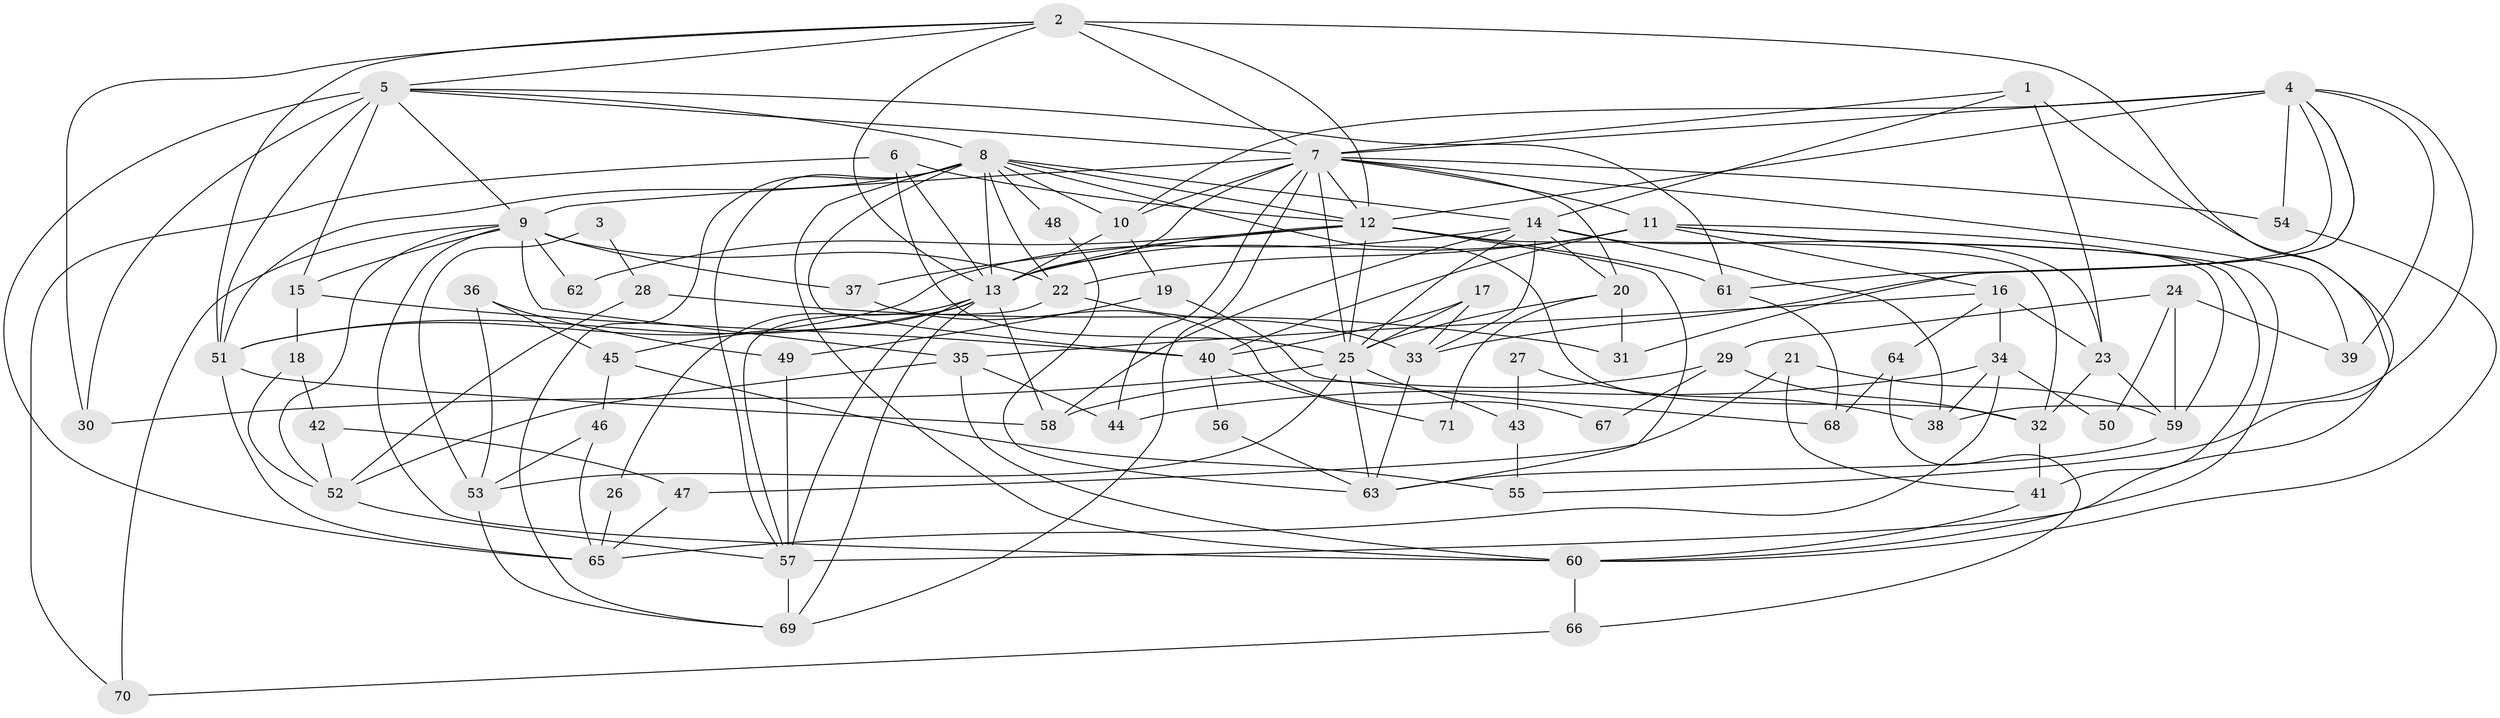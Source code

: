 // original degree distribution, {5: 0.21739130434782608, 3: 0.3217391304347826, 2: 0.09565217391304348, 4: 0.22608695652173913, 6: 0.12173913043478261, 7: 0.017391304347826087}
// Generated by graph-tools (version 1.1) at 2025/50/03/04/25 22:50:52]
// undirected, 71 vertices, 172 edges
graph export_dot {
  node [color=gray90,style=filled];
  1;
  2;
  3;
  4;
  5;
  6;
  7;
  8;
  9;
  10;
  11;
  12;
  13;
  14;
  15;
  16;
  17;
  18;
  19;
  20;
  21;
  22;
  23;
  24;
  25;
  26;
  27;
  28;
  29;
  30;
  31;
  32;
  33;
  34;
  35;
  36;
  37;
  38;
  39;
  40;
  41;
  42;
  43;
  44;
  45;
  46;
  47;
  48;
  49;
  50;
  51;
  52;
  53;
  54;
  55;
  56;
  57;
  58;
  59;
  60;
  61;
  62;
  63;
  64;
  65;
  66;
  67;
  68;
  69;
  70;
  71;
  1 -- 7 [weight=1.0];
  1 -- 14 [weight=1.0];
  1 -- 23 [weight=1.0];
  1 -- 57 [weight=1.0];
  2 -- 5 [weight=1.0];
  2 -- 7 [weight=1.0];
  2 -- 12 [weight=2.0];
  2 -- 13 [weight=1.0];
  2 -- 30 [weight=1.0];
  2 -- 51 [weight=1.0];
  2 -- 55 [weight=1.0];
  3 -- 28 [weight=1.0];
  3 -- 53 [weight=1.0];
  4 -- 7 [weight=1.0];
  4 -- 10 [weight=1.0];
  4 -- 12 [weight=2.0];
  4 -- 31 [weight=1.0];
  4 -- 33 [weight=1.0];
  4 -- 38 [weight=1.0];
  4 -- 39 [weight=1.0];
  4 -- 54 [weight=1.0];
  4 -- 61 [weight=1.0];
  5 -- 7 [weight=1.0];
  5 -- 8 [weight=1.0];
  5 -- 9 [weight=1.0];
  5 -- 15 [weight=1.0];
  5 -- 30 [weight=1.0];
  5 -- 51 [weight=2.0];
  5 -- 61 [weight=1.0];
  5 -- 65 [weight=1.0];
  6 -- 12 [weight=1.0];
  6 -- 13 [weight=1.0];
  6 -- 25 [weight=1.0];
  6 -- 70 [weight=1.0];
  7 -- 9 [weight=1.0];
  7 -- 10 [weight=1.0];
  7 -- 11 [weight=1.0];
  7 -- 12 [weight=1.0];
  7 -- 13 [weight=1.0];
  7 -- 20 [weight=1.0];
  7 -- 25 [weight=1.0];
  7 -- 39 [weight=1.0];
  7 -- 44 [weight=1.0];
  7 -- 54 [weight=1.0];
  7 -- 69 [weight=1.0];
  8 -- 10 [weight=1.0];
  8 -- 12 [weight=2.0];
  8 -- 13 [weight=1.0];
  8 -- 14 [weight=1.0];
  8 -- 22 [weight=1.0];
  8 -- 32 [weight=1.0];
  8 -- 40 [weight=1.0];
  8 -- 48 [weight=1.0];
  8 -- 51 [weight=1.0];
  8 -- 57 [weight=1.0];
  8 -- 60 [weight=1.0];
  8 -- 69 [weight=1.0];
  9 -- 15 [weight=1.0];
  9 -- 22 [weight=1.0];
  9 -- 35 [weight=1.0];
  9 -- 37 [weight=1.0];
  9 -- 52 [weight=1.0];
  9 -- 60 [weight=1.0];
  9 -- 62 [weight=2.0];
  9 -- 70 [weight=1.0];
  10 -- 13 [weight=1.0];
  10 -- 19 [weight=1.0];
  11 -- 13 [weight=1.0];
  11 -- 16 [weight=1.0];
  11 -- 22 [weight=1.0];
  11 -- 40 [weight=1.0];
  11 -- 41 [weight=1.0];
  11 -- 59 [weight=1.0];
  11 -- 60 [weight=1.0];
  12 -- 13 [weight=1.0];
  12 -- 25 [weight=1.0];
  12 -- 32 [weight=1.0];
  12 -- 37 [weight=1.0];
  12 -- 61 [weight=2.0];
  12 -- 62 [weight=1.0];
  12 -- 63 [weight=1.0];
  13 -- 26 [weight=1.0];
  13 -- 45 [weight=2.0];
  13 -- 51 [weight=1.0];
  13 -- 57 [weight=1.0];
  13 -- 58 [weight=1.0];
  13 -- 69 [weight=1.0];
  14 -- 20 [weight=1.0];
  14 -- 23 [weight=1.0];
  14 -- 25 [weight=1.0];
  14 -- 33 [weight=1.0];
  14 -- 38 [weight=1.0];
  14 -- 51 [weight=1.0];
  14 -- 58 [weight=1.0];
  15 -- 18 [weight=1.0];
  15 -- 40 [weight=1.0];
  16 -- 23 [weight=1.0];
  16 -- 34 [weight=1.0];
  16 -- 35 [weight=1.0];
  16 -- 64 [weight=1.0];
  17 -- 25 [weight=1.0];
  17 -- 33 [weight=1.0];
  17 -- 40 [weight=1.0];
  18 -- 42 [weight=1.0];
  18 -- 52 [weight=1.0];
  19 -- 49 [weight=1.0];
  19 -- 68 [weight=1.0];
  20 -- 25 [weight=1.0];
  20 -- 31 [weight=1.0];
  20 -- 71 [weight=1.0];
  21 -- 41 [weight=1.0];
  21 -- 47 [weight=1.0];
  21 -- 59 [weight=1.0];
  22 -- 33 [weight=1.0];
  22 -- 57 [weight=1.0];
  23 -- 32 [weight=1.0];
  23 -- 59 [weight=1.0];
  24 -- 29 [weight=1.0];
  24 -- 39 [weight=1.0];
  24 -- 50 [weight=1.0];
  24 -- 59 [weight=1.0];
  25 -- 30 [weight=1.0];
  25 -- 43 [weight=1.0];
  25 -- 53 [weight=1.0];
  25 -- 63 [weight=1.0];
  26 -- 65 [weight=1.0];
  27 -- 38 [weight=1.0];
  27 -- 43 [weight=1.0];
  28 -- 31 [weight=1.0];
  28 -- 52 [weight=1.0];
  29 -- 32 [weight=1.0];
  29 -- 58 [weight=1.0];
  29 -- 67 [weight=1.0];
  32 -- 41 [weight=1.0];
  33 -- 63 [weight=1.0];
  34 -- 38 [weight=1.0];
  34 -- 44 [weight=1.0];
  34 -- 50 [weight=1.0];
  34 -- 65 [weight=1.0];
  35 -- 44 [weight=1.0];
  35 -- 52 [weight=1.0];
  35 -- 60 [weight=1.0];
  36 -- 45 [weight=1.0];
  36 -- 49 [weight=1.0];
  36 -- 53 [weight=1.0];
  37 -- 67 [weight=1.0];
  40 -- 56 [weight=1.0];
  40 -- 71 [weight=1.0];
  41 -- 60 [weight=1.0];
  42 -- 47 [weight=1.0];
  42 -- 52 [weight=1.0];
  43 -- 55 [weight=1.0];
  45 -- 46 [weight=1.0];
  45 -- 55 [weight=1.0];
  46 -- 53 [weight=1.0];
  46 -- 65 [weight=1.0];
  47 -- 65 [weight=1.0];
  48 -- 63 [weight=1.0];
  49 -- 57 [weight=1.0];
  51 -- 58 [weight=1.0];
  51 -- 65 [weight=1.0];
  52 -- 57 [weight=1.0];
  53 -- 69 [weight=1.0];
  54 -- 60 [weight=1.0];
  56 -- 63 [weight=1.0];
  57 -- 69 [weight=1.0];
  59 -- 63 [weight=1.0];
  60 -- 66 [weight=1.0];
  61 -- 68 [weight=1.0];
  64 -- 66 [weight=1.0];
  64 -- 68 [weight=1.0];
  66 -- 70 [weight=1.0];
}
